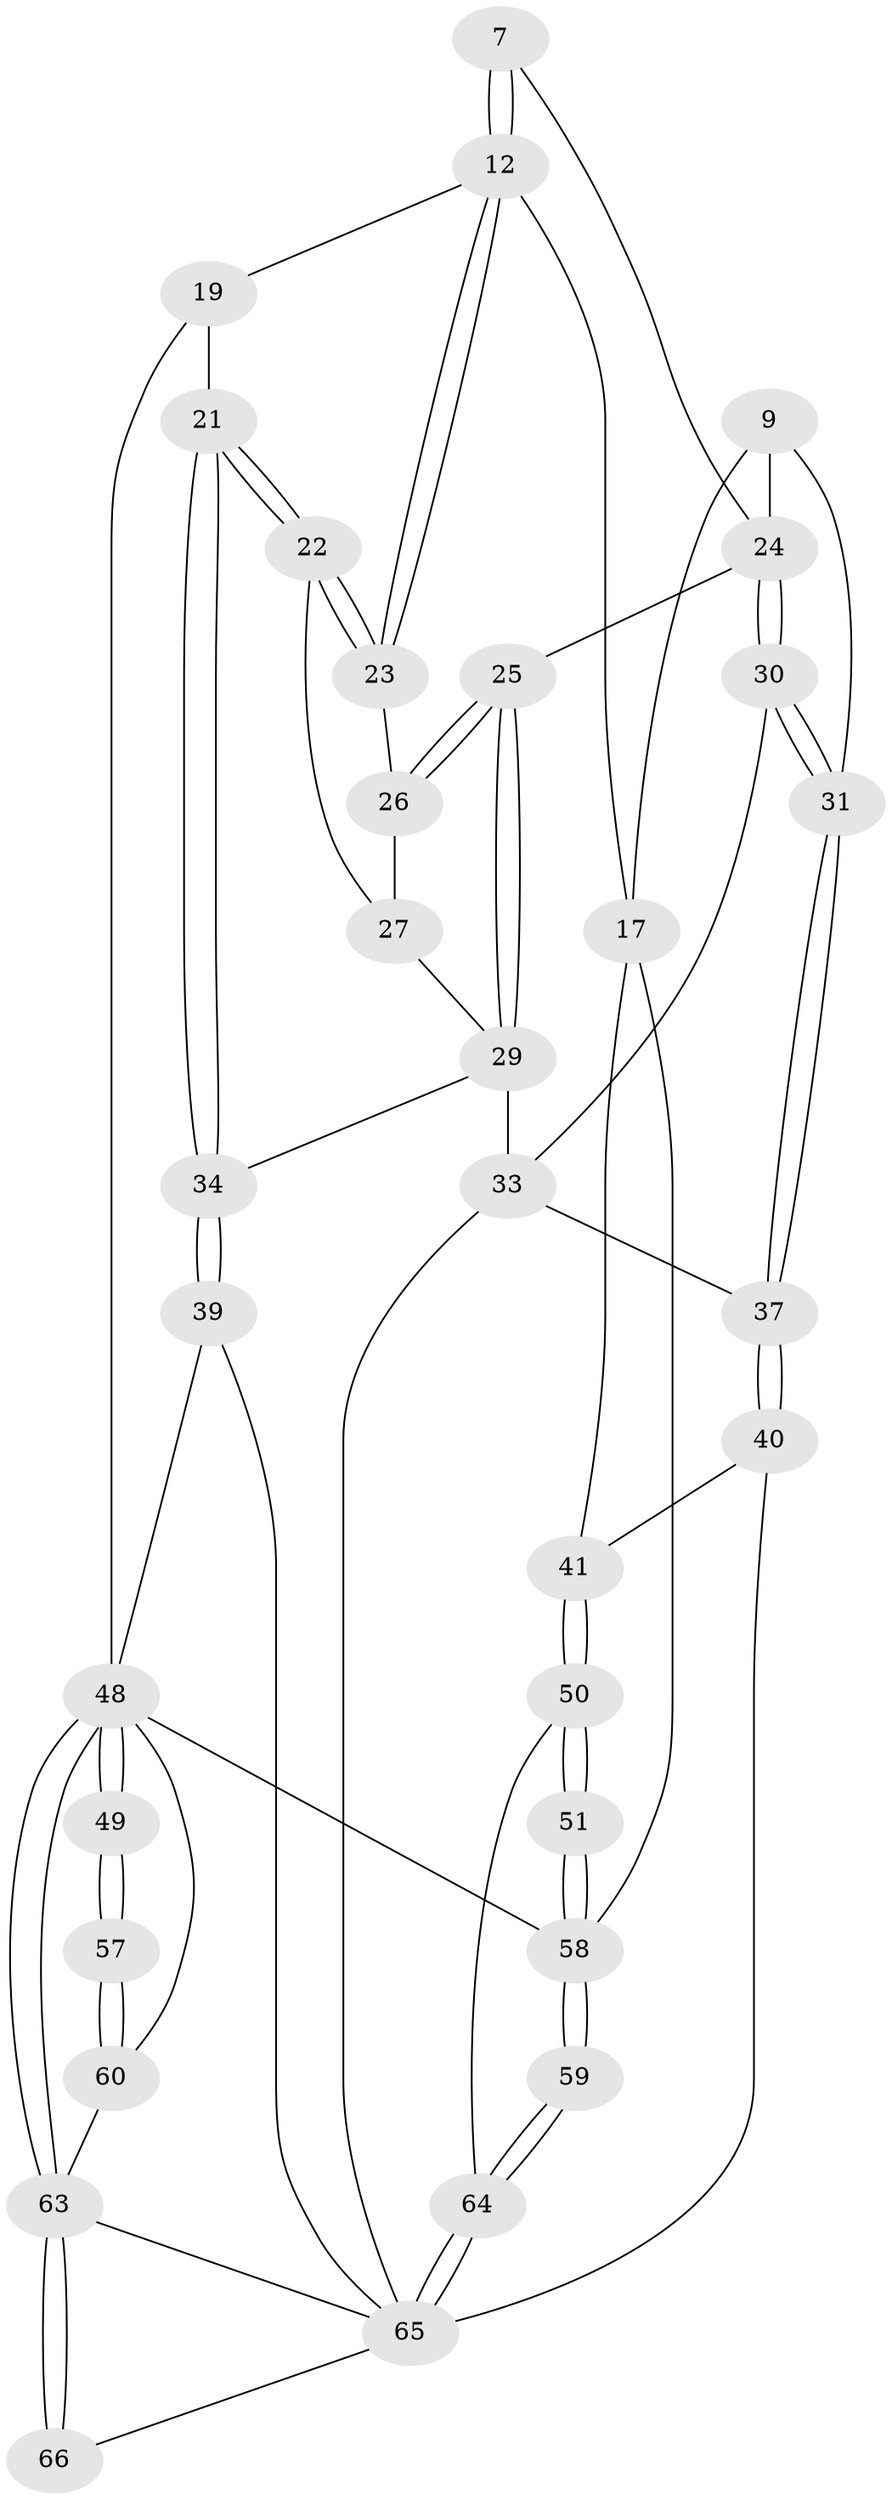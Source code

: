 // original degree distribution, {3: 0.030303030303030304, 4: 0.2727272727272727, 6: 0.24242424242424243, 5: 0.45454545454545453}
// Generated by graph-tools (version 1.1) at 2025/01/03/09/25 05:01:56]
// undirected, 33 vertices, 76 edges
graph export_dot {
graph [start="1"]
  node [color=gray90,style=filled];
  7 [pos="+0.30378933892543136+0.1167126365871413"];
  9 [pos="+0.12407396520285897+0.326659731527339"];
  12 [pos="+0.5685332182089603+0.04878311431321153",super="+11+3"];
  17 [pos="+0+0.39594252883210906",super="+10+6"];
  19 [pos="+0.8865978800662491+0.31412671356200733",super="+14+13"];
  21 [pos="+0.7147358779538228+0.3762864881763426",super="+20"];
  22 [pos="+0.6654697717563834+0.3255142848736171"];
  23 [pos="+0.5440169315740778+0.19084860233191758"];
  24 [pos="+0.3830928662963223+0.2766309153075636",super="+8"];
  25 [pos="+0.40577137888100895+0.274628988540638"];
  26 [pos="+0.45751908912919104+0.2504710094872928"];
  27 [pos="+0.5157415455869991+0.3547576930652877"];
  29 [pos="+0.48141834063103445+0.43326569556520467",super="+28"];
  30 [pos="+0.3320122979198749+0.3159279493815549"];
  31 [pos="+0.19673524630420883+0.35373026882242875"];
  33 [pos="+0.38892458820263365+0.45453468209778264",super="+32"];
  34 [pos="+0.6682124542591802+0.4955852210443693"];
  37 [pos="+0.23181210838972105+0.4417654458954119"];
  39 [pos="+0.67051805338232+0.5389829379318943"];
  40 [pos="+0.2682048740781661+0.5703785754842542"];
  41 [pos="+0.15427929974600046+0.564503210293974"];
  48 [pos="+1+1",super="+15+47"];
  49 [pos="+1+1",super="+44"];
  50 [pos="+0.05784964789585227+0.7045259932849154"];
  51 [pos="+0+0.6466298857925059"];
  57 [pos="+1+0.9415139847575773",super="+45"];
  58 [pos="+0+1",super="+16+18"];
  59 [pos="+0+1"];
  60 [pos="+0.7764894808928777+0.7542402685661016",super="+46"];
  63 [pos="+0.7358839865167586+1",super="+61+62+55"];
  64 [pos="+0+1",super="+53+54"];
  65 [pos="+0.40741802420591033+1",super="+56"];
  66 [pos="+0.7012866659460949+1"];
  7 -- 12 [weight=2];
  7 -- 12;
  7 -- 24;
  9 -- 31;
  9 -- 17;
  9 -- 24;
  12 -- 23;
  12 -- 23;
  12 -- 17 [weight=2];
  12 -- 19;
  17 -- 41;
  17 -- 58 [weight=2];
  19 -- 21 [weight=2];
  19 -- 48 [weight=2];
  21 -- 22;
  21 -- 22;
  21 -- 34;
  21 -- 34;
  22 -- 23;
  22 -- 23;
  22 -- 27;
  23 -- 26;
  24 -- 25;
  24 -- 30;
  24 -- 30;
  25 -- 26;
  25 -- 26;
  25 -- 29;
  25 -- 29;
  26 -- 27;
  27 -- 29;
  29 -- 33;
  29 -- 34;
  30 -- 31;
  30 -- 31;
  30 -- 33;
  31 -- 37;
  31 -- 37;
  33 -- 37;
  33 -- 65;
  34 -- 39;
  34 -- 39;
  37 -- 40;
  37 -- 40;
  39 -- 48;
  39 -- 65;
  40 -- 41;
  40 -- 65;
  41 -- 50;
  41 -- 50;
  48 -- 49 [weight=2];
  48 -- 49;
  48 -- 63 [weight=2];
  48 -- 63;
  48 -- 58 [weight=2];
  48 -- 60;
  49 -- 57 [weight=2];
  49 -- 57;
  50 -- 51;
  50 -- 51;
  50 -- 64;
  51 -- 58 [weight=2];
  51 -- 58;
  57 -- 60 [weight=2];
  57 -- 60;
  58 -- 59;
  58 -- 59;
  59 -- 64 [weight=2];
  59 -- 64;
  60 -- 63;
  63 -- 66 [weight=2];
  63 -- 66;
  63 -- 65;
  64 -- 65 [weight=2];
  64 -- 65;
  65 -- 66;
}
